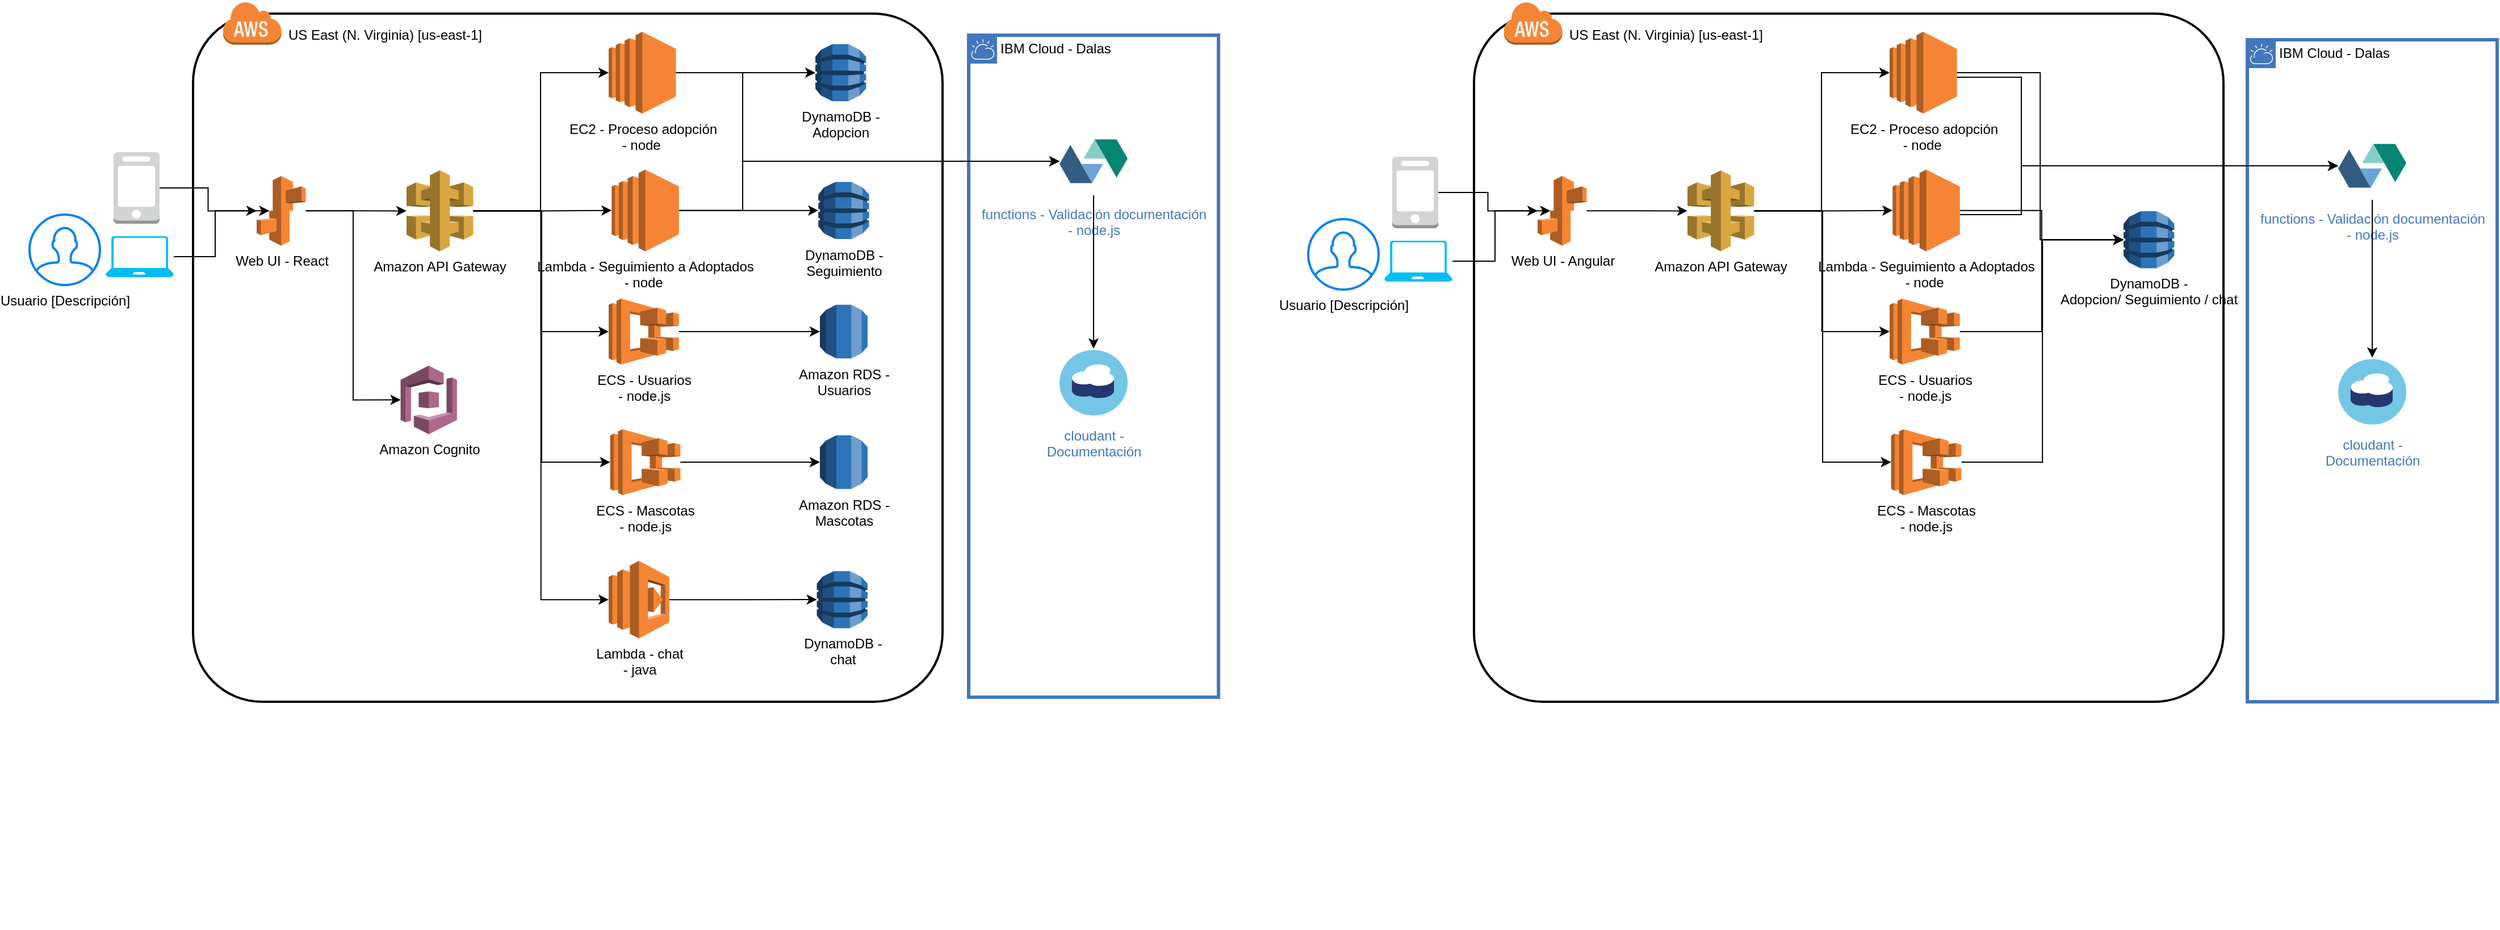 <mxfile version="14.6.9" type="github">
  <diagram id="TSc8M2aQanpHi99RWJcm" name="Page-1">
    <mxGraphModel dx="1504" dy="682" grid="0" gridSize="10" guides="1" tooltips="1" connect="1" arrows="1" fold="1" page="1" pageScale="1" pageWidth="850" pageHeight="1100" math="0" shadow="0">
      <root>
        <mxCell id="0" />
        <mxCell id="1" parent="0" />
        <mxCell id="v8qC128liEodUwgJ5zLA-15" value="" style="group" parent="1" vertex="1" connectable="0">
          <mxGeometry x="185" y="39" width="660" height="817" as="geometry" />
        </mxCell>
        <mxCell id="v8qC128liEodUwgJ5zLA-13" value="" style="rounded=1;arcSize=10;dashed=0;fillColor=none;gradientColor=none;strokeWidth=2;" parent="v8qC128liEodUwgJ5zLA-15" vertex="1">
          <mxGeometry y="11" width="660" height="606" as="geometry" />
        </mxCell>
        <mxCell id="v8qC128liEodUwgJ5zLA-14" value="" style="dashed=0;html=1;shape=mxgraph.aws3.cloud;fillColor=#F58536;gradientColor=none;dashed=0;" parent="v8qC128liEodUwgJ5zLA-15" vertex="1">
          <mxGeometry x="26" width="51.82" height="38.35" as="geometry" />
        </mxCell>
        <mxCell id="v8qC128liEodUwgJ5zLA-16" value="US East (N. Virginia) [us-east-1]" style="text;whiteSpace=wrap;html=1;" parent="v8qC128liEodUwgJ5zLA-15" vertex="1">
          <mxGeometry x="81.822" y="15.765" width="219.197" height="28.153" as="geometry" />
        </mxCell>
        <mxCell id="v8qC128liEodUwgJ5zLA-21" value="DynamoDB - &lt;br&gt;chat" style="outlineConnect=0;dashed=0;verticalLabelPosition=bottom;verticalAlign=top;align=center;html=1;shape=mxgraph.aws3.dynamo_db;fillColor=#2E73B8;gradientColor=none;" parent="v8qC128liEodUwgJ5zLA-15" vertex="1">
          <mxGeometry x="549.337" y="501.948" width="44.684" height="50.274" as="geometry" />
        </mxCell>
        <mxCell id="v8qC128liEodUwgJ5zLA-22" value="Amazon RDS - &lt;br&gt;Usuarios" style="outlineConnect=0;dashed=0;verticalLabelPosition=bottom;verticalAlign=top;align=center;html=1;shape=mxgraph.aws3.rds;fillColor=#2E73B8;gradientColor=none;" parent="v8qC128liEodUwgJ5zLA-15" vertex="1">
          <mxGeometry x="552.007" y="267.373" width="42.009" height="47.258" as="geometry" />
        </mxCell>
        <mxCell id="v8qC128liEodUwgJ5zLA-44" style="edgeStyle=orthogonalEdgeStyle;rounded=0;orthogonalLoop=1;jettySize=auto;html=1;" parent="v8qC128liEodUwgJ5zLA-15" source="v8qC128liEodUwgJ5zLA-18" target="v8qC128liEodUwgJ5zLA-21" edge="1">
          <mxGeometry relative="1" as="geometry" />
        </mxCell>
        <mxCell id="v8qC128liEodUwgJ5zLA-18" value="Lambda - chat&lt;br&gt;- java" style="outlineConnect=0;dashed=0;verticalLabelPosition=bottom;verticalAlign=top;align=center;html=1;shape=mxgraph.aws3.lambda;fillColor=#F58534;gradientColor=none;" parent="v8qC128liEodUwgJ5zLA-15" vertex="1">
          <mxGeometry x="366.002" y="492.9" width="53.291" height="68.373" as="geometry" />
        </mxCell>
        <mxCell id="v8qC128liEodUwgJ5zLA-45" style="edgeStyle=orthogonalEdgeStyle;rounded=0;orthogonalLoop=1;jettySize=auto;html=1;entryX=0;entryY=0.5;entryDx=0;entryDy=0;entryPerimeter=0;" parent="v8qC128liEodUwgJ5zLA-15" source="v8qC128liEodUwgJ5zLA-20" target="v8qC128liEodUwgJ5zLA-18" edge="1">
          <mxGeometry relative="1" as="geometry" />
        </mxCell>
        <mxCell id="v8qC128liEodUwgJ5zLA-46" style="edgeStyle=orthogonalEdgeStyle;rounded=0;orthogonalLoop=1;jettySize=auto;html=1;entryX=0;entryY=0.5;entryDx=0;entryDy=0;entryPerimeter=0;" parent="v8qC128liEodUwgJ5zLA-15" source="v8qC128liEodUwgJ5zLA-20" target="v8qC128liEodUwgJ5zLA-34" edge="1">
          <mxGeometry relative="1" as="geometry" />
        </mxCell>
        <mxCell id="v8qC128liEodUwgJ5zLA-47" style="edgeStyle=orthogonalEdgeStyle;rounded=0;orthogonalLoop=1;jettySize=auto;html=1;entryX=0;entryY=0.5;entryDx=0;entryDy=0;entryPerimeter=0;" parent="v8qC128liEodUwgJ5zLA-15" source="v8qC128liEodUwgJ5zLA-20" target="v8qC128liEodUwgJ5zLA-43" edge="1">
          <mxGeometry relative="1" as="geometry">
            <Array as="points">
              <mxPoint x="306" y="185" />
              <mxPoint x="306" y="63" />
            </Array>
          </mxGeometry>
        </mxCell>
        <mxCell id="-8XbL1ZFzGYLxcRlFS9n-6" style="edgeStyle=orthogonalEdgeStyle;rounded=0;orthogonalLoop=1;jettySize=auto;html=1;entryX=0;entryY=0.5;entryDx=0;entryDy=0;entryPerimeter=0;" parent="v8qC128liEodUwgJ5zLA-15" source="v8qC128liEodUwgJ5zLA-20" target="-8XbL1ZFzGYLxcRlFS9n-1" edge="1">
          <mxGeometry relative="1" as="geometry" />
        </mxCell>
        <mxCell id="-8XbL1ZFzGYLxcRlFS9n-12" style="edgeStyle=orthogonalEdgeStyle;rounded=0;orthogonalLoop=1;jettySize=auto;html=1;entryX=0;entryY=0.5;entryDx=0;entryDy=0;entryPerimeter=0;" parent="v8qC128liEodUwgJ5zLA-15" source="v8qC128liEodUwgJ5zLA-20" target="-8XbL1ZFzGYLxcRlFS9n-8" edge="1">
          <mxGeometry relative="1" as="geometry">
            <Array as="points">
              <mxPoint x="307" y="185" />
              <mxPoint x="307" y="406" />
            </Array>
          </mxGeometry>
        </mxCell>
        <mxCell id="v8qC128liEodUwgJ5zLA-20" value="Amazon API Gateway" style="outlineConnect=0;dashed=0;verticalLabelPosition=bottom;verticalAlign=top;align=center;html=1;shape=mxgraph.aws3.api_gateway;fillColor=#D9A741;gradientColor=none;" parent="v8qC128liEodUwgJ5zLA-15" vertex="1">
          <mxGeometry x="187.997" y="148.971" width="58.721" height="71.389" as="geometry" />
        </mxCell>
        <mxCell id="v8qC128liEodUwgJ5zLA-19" value="Amazon Cognito" style="outlineConnect=0;dashed=0;verticalLabelPosition=bottom;verticalAlign=top;align=center;html=1;shape=mxgraph.aws3.cognito;fillColor=#AD688B;gradientColor=none;" parent="v8qC128liEodUwgJ5zLA-15" vertex="1">
          <mxGeometry x="182.786" y="320.997" width="49.631" height="60.329" as="geometry" />
        </mxCell>
        <mxCell id="v8qC128liEodUwgJ5zLA-48" style="edgeStyle=orthogonalEdgeStyle;rounded=0;orthogonalLoop=1;jettySize=auto;html=1;" parent="v8qC128liEodUwgJ5zLA-15" source="v8qC128liEodUwgJ5zLA-17" target="v8qC128liEodUwgJ5zLA-20" edge="1">
          <mxGeometry relative="1" as="geometry" />
        </mxCell>
        <mxCell id="v8qC128liEodUwgJ5zLA-54" style="edgeStyle=orthogonalEdgeStyle;rounded=0;orthogonalLoop=1;jettySize=auto;html=1;entryX=0;entryY=0.5;entryDx=0;entryDy=0;entryPerimeter=0;" parent="v8qC128liEodUwgJ5zLA-15" source="v8qC128liEodUwgJ5zLA-17" target="v8qC128liEodUwgJ5zLA-19" edge="1">
          <mxGeometry relative="1" as="geometry" />
        </mxCell>
        <mxCell id="v8qC128liEodUwgJ5zLA-17" value="Web UI - React" style="outlineConnect=0;dashed=0;verticalLabelPosition=bottom;verticalAlign=top;align=center;html=1;shape=mxgraph.aws3.elastic_beanstalk;fillColor=#F58534;gradientColor=none;" parent="v8qC128liEodUwgJ5zLA-15" vertex="1">
          <mxGeometry x="56.003" y="153.995" width="43.236" height="61.334" as="geometry" />
        </mxCell>
        <mxCell id="v8qC128liEodUwgJ5zLA-62" style="edgeStyle=orthogonalEdgeStyle;rounded=0;orthogonalLoop=1;jettySize=auto;html=1;entryX=0;entryY=0.5;entryDx=0;entryDy=0;entryPerimeter=0;" parent="v8qC128liEodUwgJ5zLA-15" source="v8qC128liEodUwgJ5zLA-34" target="v8qC128liEodUwgJ5zLA-22" edge="1">
          <mxGeometry relative="1" as="geometry" />
        </mxCell>
        <mxCell id="v8qC128liEodUwgJ5zLA-34" value="ECS - Usuarios&lt;br&gt;- node.js" style="outlineConnect=0;dashed=0;verticalLabelPosition=bottom;verticalAlign=top;align=center;html=1;shape=mxgraph.aws3.ecs;fillColor=#F58534;gradientColor=none;" parent="v8qC128liEodUwgJ5zLA-15" vertex="1">
          <mxGeometry x="366.0" y="262.0" width="61.87" height="58" as="geometry" />
        </mxCell>
        <mxCell id="v8qC128liEodUwgJ5zLA-64" style="edgeStyle=orthogonalEdgeStyle;rounded=0;orthogonalLoop=1;jettySize=auto;html=1;entryX=0;entryY=0.5;entryDx=0;entryDy=0;entryPerimeter=0;" parent="v8qC128liEodUwgJ5zLA-15" source="v8qC128liEodUwgJ5zLA-43" target="v8qC128liEodUwgJ5zLA-63" edge="1">
          <mxGeometry relative="1" as="geometry" />
        </mxCell>
        <mxCell id="v8qC128liEodUwgJ5zLA-43" value="EC2 - Proceso adopción&lt;br&gt;- node&amp;nbsp;" style="outlineConnect=0;dashed=0;verticalLabelPosition=bottom;verticalAlign=top;align=center;html=1;shape=mxgraph.aws3.ec2;fillColor=#F58534;gradientColor=none;dashPattern=1 1;" parent="v8qC128liEodUwgJ5zLA-15" vertex="1">
          <mxGeometry x="366" y="27" width="59.23" height="72" as="geometry" />
        </mxCell>
        <mxCell id="v8qC128liEodUwgJ5zLA-63" value="DynamoDB - &lt;br&gt;Adopcion" style="outlineConnect=0;dashed=0;verticalLabelPosition=bottom;verticalAlign=top;align=center;html=1;shape=mxgraph.aws3.dynamo_db;fillColor=#2E73B8;gradientColor=none;" parent="v8qC128liEodUwgJ5zLA-15" vertex="1">
          <mxGeometry x="547.997" y="37.868" width="44.684" height="50.274" as="geometry" />
        </mxCell>
        <mxCell id="-8XbL1ZFzGYLxcRlFS9n-5" style="edgeStyle=orthogonalEdgeStyle;rounded=0;orthogonalLoop=1;jettySize=auto;html=1;entryX=0;entryY=0.5;entryDx=0;entryDy=0;entryPerimeter=0;" parent="v8qC128liEodUwgJ5zLA-15" source="-8XbL1ZFzGYLxcRlFS9n-1" target="-8XbL1ZFzGYLxcRlFS9n-2" edge="1">
          <mxGeometry relative="1" as="geometry" />
        </mxCell>
        <mxCell id="-8XbL1ZFzGYLxcRlFS9n-1" value="Lambda - Seguimiento a Adoptados&lt;br&gt;- node&amp;nbsp;" style="outlineConnect=0;dashed=0;verticalLabelPosition=bottom;verticalAlign=top;align=center;html=1;shape=mxgraph.aws3.ec2;fillColor=#F58534;gradientColor=none;dashPattern=1 1;" parent="v8qC128liEodUwgJ5zLA-15" vertex="1">
          <mxGeometry x="368.64" y="148.36" width="59.23" height="72" as="geometry" />
        </mxCell>
        <mxCell id="-8XbL1ZFzGYLxcRlFS9n-2" value="DynamoDB - &lt;br&gt;Seguimiento" style="outlineConnect=0;dashed=0;verticalLabelPosition=bottom;verticalAlign=top;align=center;html=1;shape=mxgraph.aws3.dynamo_db;fillColor=#2E73B8;gradientColor=none;" parent="v8qC128liEodUwgJ5zLA-15" vertex="1">
          <mxGeometry x="550.667" y="159.228" width="44.684" height="50.274" as="geometry" />
        </mxCell>
        <mxCell id="-8XbL1ZFzGYLxcRlFS9n-11" style="edgeStyle=orthogonalEdgeStyle;rounded=0;orthogonalLoop=1;jettySize=auto;html=1;entryX=0;entryY=0.5;entryDx=0;entryDy=0;entryPerimeter=0;" parent="v8qC128liEodUwgJ5zLA-15" source="-8XbL1ZFzGYLxcRlFS9n-8" target="-8XbL1ZFzGYLxcRlFS9n-10" edge="1">
          <mxGeometry relative="1" as="geometry" />
        </mxCell>
        <mxCell id="-8XbL1ZFzGYLxcRlFS9n-8" value="ECS - Mascotas&lt;br&gt;- node.js" style="outlineConnect=0;dashed=0;verticalLabelPosition=bottom;verticalAlign=top;align=center;html=1;shape=mxgraph.aws3.ecs;fillColor=#F58534;gradientColor=none;" parent="v8qC128liEodUwgJ5zLA-15" vertex="1">
          <mxGeometry x="367.32" y="377.0" width="61.87" height="58" as="geometry" />
        </mxCell>
        <mxCell id="-8XbL1ZFzGYLxcRlFS9n-10" value="Amazon RDS - &lt;br&gt;Mascotas" style="outlineConnect=0;dashed=0;verticalLabelPosition=bottom;verticalAlign=top;align=center;html=1;shape=mxgraph.aws3.rds;fillColor=#2E73B8;gradientColor=none;" parent="v8qC128liEodUwgJ5zLA-15" vertex="1">
          <mxGeometry x="552.007" y="382.373" width="42.009" height="47.258" as="geometry" />
        </mxCell>
        <mxCell id="v8qC128liEodUwgJ5zLA-23" value="Usuario [Descripción]" style="html=1;verticalLabelPosition=bottom;align=center;labelBackgroundColor=#ffffff;verticalAlign=top;strokeWidth=2;strokeColor=#0080F0;shadow=0;dashed=0;shape=mxgraph.ios7.icons.user;" parent="1" vertex="1">
          <mxGeometry x="41" y="227" width="62" height="62" as="geometry" />
        </mxCell>
        <mxCell id="v8qC128liEodUwgJ5zLA-52" style="edgeStyle=orthogonalEdgeStyle;rounded=0;orthogonalLoop=1;jettySize=auto;html=1;entryX=0.26;entryY=0.5;entryDx=0;entryDy=0;entryPerimeter=0;" parent="1" source="v8qC128liEodUwgJ5zLA-49" target="v8qC128liEodUwgJ5zLA-17" edge="1">
          <mxGeometry relative="1" as="geometry" />
        </mxCell>
        <mxCell id="v8qC128liEodUwgJ5zLA-49" value="" style="outlineConnect=0;dashed=0;verticalLabelPosition=bottom;verticalAlign=top;align=center;html=1;shape=mxgraph.aws3.mobile_client;fillColor=#D2D3D3;gradientColor=none;dashPattern=1 1;" parent="1" vertex="1">
          <mxGeometry x="115" y="172" width="40.5" height="63" as="geometry" />
        </mxCell>
        <mxCell id="v8qC128liEodUwgJ5zLA-53" style="edgeStyle=orthogonalEdgeStyle;rounded=0;orthogonalLoop=1;jettySize=auto;html=1;" parent="1" source="v8qC128liEodUwgJ5zLA-50" target="v8qC128liEodUwgJ5zLA-17" edge="1">
          <mxGeometry relative="1" as="geometry" />
        </mxCell>
        <mxCell id="v8qC128liEodUwgJ5zLA-50" value="" style="verticalLabelPosition=bottom;html=1;verticalAlign=top;align=center;strokeColor=none;fillColor=#00BEF2;shape=mxgraph.azure.laptop;pointerEvents=1;dashed=1;dashPattern=1 1;" parent="1" vertex="1">
          <mxGeometry x="108" y="246" width="60" height="36" as="geometry" />
        </mxCell>
        <mxCell id="v8qC128liEodUwgJ5zLA-8" value="IBM Cloud - Dalas" style="shape=mxgraph.ibm.box;prType=cloud;fontStyle=0;verticalAlign=top;align=left;spacingLeft=32;spacingTop=4;fillColor=none;rounded=0;whiteSpace=wrap;html=1;strokeColor=#4376BB;strokeWidth=3;dashed=0;container=1;spacing=-4;collapsible=0;expand=0;recursiveResize=0;" parent="1" vertex="1">
          <mxGeometry x="868" y="69" width="220" height="583" as="geometry" />
        </mxCell>
        <mxCell id="v8qC128liEodUwgJ5zLA-55" value="functions - Validación documentación&lt;br&gt;- node.js" style="aspect=fixed;perimeter=ellipsePerimeter;html=1;align=center;shadow=0;dashed=0;fontColor=#4277BB;labelBackgroundColor=#ffffff;fontSize=12;spacingTop=3;image;image=img/lib/ibm/miscellaneous/openwhisk.svg;dashPattern=1 1;" parent="v8qC128liEodUwgJ5zLA-8" vertex="1">
          <mxGeometry x="80" y="81" width="60" height="60" as="geometry" />
        </mxCell>
        <mxCell id="v8qC128liEodUwgJ5zLA-58" value="cloudant - &lt;br&gt;Documentación" style="aspect=fixed;perimeter=ellipsePerimeter;html=1;align=center;shadow=0;dashed=0;fontColor=#4277BB;labelBackgroundColor=#ffffff;fontSize=12;spacingTop=3;image;image=img/lib/ibm/miscellaneous/cloudant.svg;dashPattern=1 1;" parent="v8qC128liEodUwgJ5zLA-8" vertex="1">
          <mxGeometry x="80" y="276" width="60" height="60" as="geometry" />
        </mxCell>
        <mxCell id="v8qC128liEodUwgJ5zLA-66" style="edgeStyle=orthogonalEdgeStyle;rounded=0;orthogonalLoop=1;jettySize=auto;html=1;" parent="v8qC128liEodUwgJ5zLA-8" source="v8qC128liEodUwgJ5zLA-55" target="v8qC128liEodUwgJ5zLA-58" edge="1">
          <mxGeometry relative="1" as="geometry" />
        </mxCell>
        <mxCell id="v8qC128liEodUwgJ5zLA-65" style="edgeStyle=orthogonalEdgeStyle;rounded=0;orthogonalLoop=1;jettySize=auto;html=1;entryX=0;entryY=0.5;entryDx=0;entryDy=0;" parent="1" source="v8qC128liEodUwgJ5zLA-43" target="v8qC128liEodUwgJ5zLA-55" edge="1">
          <mxGeometry relative="1" as="geometry">
            <Array as="points">
              <mxPoint x="669" y="102" />
              <mxPoint x="669" y="180" />
            </Array>
          </mxGeometry>
        </mxCell>
        <mxCell id="-8XbL1ZFzGYLxcRlFS9n-7" style="edgeStyle=orthogonalEdgeStyle;rounded=0;orthogonalLoop=1;jettySize=auto;html=1;" parent="1" source="-8XbL1ZFzGYLxcRlFS9n-1" target="v8qC128liEodUwgJ5zLA-55" edge="1">
          <mxGeometry relative="1" as="geometry">
            <Array as="points">
              <mxPoint x="669" y="223" />
              <mxPoint x="669" y="180" />
            </Array>
          </mxGeometry>
        </mxCell>
        <mxCell id="VYypd768on3l88U3lYdz-1" value="" style="group" vertex="1" connectable="0" parent="1">
          <mxGeometry x="1313" y="39" width="660" height="817" as="geometry" />
        </mxCell>
        <mxCell id="VYypd768on3l88U3lYdz-2" value="" style="rounded=1;arcSize=10;dashed=0;fillColor=none;gradientColor=none;strokeWidth=2;" vertex="1" parent="VYypd768on3l88U3lYdz-1">
          <mxGeometry y="11" width="660" height="606" as="geometry" />
        </mxCell>
        <mxCell id="VYypd768on3l88U3lYdz-3" value="" style="dashed=0;html=1;shape=mxgraph.aws3.cloud;fillColor=#F58536;gradientColor=none;dashed=0;" vertex="1" parent="VYypd768on3l88U3lYdz-1">
          <mxGeometry x="26" width="51.82" height="38.35" as="geometry" />
        </mxCell>
        <mxCell id="VYypd768on3l88U3lYdz-4" value="US East (N. Virginia) [us-east-1]" style="text;whiteSpace=wrap;html=1;" vertex="1" parent="VYypd768on3l88U3lYdz-1">
          <mxGeometry x="81.822" y="15.765" width="219.197" height="28.153" as="geometry" />
        </mxCell>
        <mxCell id="VYypd768on3l88U3lYdz-10" style="edgeStyle=orthogonalEdgeStyle;rounded=0;orthogonalLoop=1;jettySize=auto;html=1;entryX=0;entryY=0.5;entryDx=0;entryDy=0;entryPerimeter=0;" edge="1" parent="VYypd768on3l88U3lYdz-1" source="VYypd768on3l88U3lYdz-14" target="VYypd768on3l88U3lYdz-20">
          <mxGeometry relative="1" as="geometry" />
        </mxCell>
        <mxCell id="VYypd768on3l88U3lYdz-11" style="edgeStyle=orthogonalEdgeStyle;rounded=0;orthogonalLoop=1;jettySize=auto;html=1;entryX=0;entryY=0.5;entryDx=0;entryDy=0;entryPerimeter=0;" edge="1" parent="VYypd768on3l88U3lYdz-1" source="VYypd768on3l88U3lYdz-14" target="VYypd768on3l88U3lYdz-22">
          <mxGeometry relative="1" as="geometry">
            <Array as="points">
              <mxPoint x="306" y="185" />
              <mxPoint x="306" y="63" />
            </Array>
          </mxGeometry>
        </mxCell>
        <mxCell id="VYypd768on3l88U3lYdz-12" style="edgeStyle=orthogonalEdgeStyle;rounded=0;orthogonalLoop=1;jettySize=auto;html=1;entryX=0;entryY=0.5;entryDx=0;entryDy=0;entryPerimeter=0;" edge="1" parent="VYypd768on3l88U3lYdz-1" source="VYypd768on3l88U3lYdz-14" target="VYypd768on3l88U3lYdz-25">
          <mxGeometry relative="1" as="geometry" />
        </mxCell>
        <mxCell id="VYypd768on3l88U3lYdz-13" style="edgeStyle=orthogonalEdgeStyle;rounded=0;orthogonalLoop=1;jettySize=auto;html=1;entryX=0;entryY=0.5;entryDx=0;entryDy=0;entryPerimeter=0;" edge="1" parent="VYypd768on3l88U3lYdz-1" source="VYypd768on3l88U3lYdz-14" target="VYypd768on3l88U3lYdz-28">
          <mxGeometry relative="1" as="geometry">
            <Array as="points">
              <mxPoint x="307" y="185" />
              <mxPoint x="307" y="406" />
            </Array>
          </mxGeometry>
        </mxCell>
        <mxCell id="VYypd768on3l88U3lYdz-14" value="Amazon API Gateway" style="outlineConnect=0;dashed=0;verticalLabelPosition=bottom;verticalAlign=top;align=center;html=1;shape=mxgraph.aws3.api_gateway;fillColor=#D9A741;gradientColor=none;" vertex="1" parent="VYypd768on3l88U3lYdz-1">
          <mxGeometry x="187.997" y="148.971" width="58.721" height="71.389" as="geometry" />
        </mxCell>
        <mxCell id="VYypd768on3l88U3lYdz-16" style="edgeStyle=orthogonalEdgeStyle;rounded=0;orthogonalLoop=1;jettySize=auto;html=1;" edge="1" parent="VYypd768on3l88U3lYdz-1" source="VYypd768on3l88U3lYdz-18" target="VYypd768on3l88U3lYdz-14">
          <mxGeometry relative="1" as="geometry" />
        </mxCell>
        <mxCell id="VYypd768on3l88U3lYdz-18" value="Web UI - Angular" style="outlineConnect=0;dashed=0;verticalLabelPosition=bottom;verticalAlign=top;align=center;html=1;shape=mxgraph.aws3.elastic_beanstalk;fillColor=#F58534;gradientColor=none;" vertex="1" parent="VYypd768on3l88U3lYdz-1">
          <mxGeometry x="56.003" y="153.995" width="43.236" height="61.334" as="geometry" />
        </mxCell>
        <mxCell id="VYypd768on3l88U3lYdz-19" style="edgeStyle=orthogonalEdgeStyle;rounded=0;orthogonalLoop=1;jettySize=auto;html=1;entryX=0;entryY=0.5;entryDx=0;entryDy=0;entryPerimeter=0;" edge="1" parent="VYypd768on3l88U3lYdz-1" source="VYypd768on3l88U3lYdz-20" target="VYypd768on3l88U3lYdz-23">
          <mxGeometry relative="1" as="geometry">
            <mxPoint x="555.997" y="291.002" as="targetPoint" />
          </mxGeometry>
        </mxCell>
        <mxCell id="VYypd768on3l88U3lYdz-20" value="ECS - Usuarios&lt;br&gt;- node.js" style="outlineConnect=0;dashed=0;verticalLabelPosition=bottom;verticalAlign=top;align=center;html=1;shape=mxgraph.aws3.ecs;fillColor=#F58534;gradientColor=none;" vertex="1" parent="VYypd768on3l88U3lYdz-1">
          <mxGeometry x="366.0" y="262.0" width="61.87" height="58" as="geometry" />
        </mxCell>
        <mxCell id="VYypd768on3l88U3lYdz-21" style="edgeStyle=orthogonalEdgeStyle;rounded=0;orthogonalLoop=1;jettySize=auto;html=1;entryX=0;entryY=0.5;entryDx=0;entryDy=0;entryPerimeter=0;" edge="1" parent="VYypd768on3l88U3lYdz-1" source="VYypd768on3l88U3lYdz-22" target="VYypd768on3l88U3lYdz-23">
          <mxGeometry relative="1" as="geometry" />
        </mxCell>
        <mxCell id="VYypd768on3l88U3lYdz-22" value="EC2 - Proceso adopción&lt;br&gt;- node&amp;nbsp;" style="outlineConnect=0;dashed=0;verticalLabelPosition=bottom;verticalAlign=top;align=center;html=1;shape=mxgraph.aws3.ec2;fillColor=#F58534;gradientColor=none;dashPattern=1 1;" vertex="1" parent="VYypd768on3l88U3lYdz-1">
          <mxGeometry x="366" y="27" width="59.23" height="72" as="geometry" />
        </mxCell>
        <mxCell id="VYypd768on3l88U3lYdz-23" value="DynamoDB - &lt;br&gt;Adopcion/ Seguimiento / chat" style="outlineConnect=0;dashed=0;verticalLabelPosition=bottom;verticalAlign=top;align=center;html=1;shape=mxgraph.aws3.dynamo_db;fillColor=#2E73B8;gradientColor=none;" vertex="1" parent="VYypd768on3l88U3lYdz-1">
          <mxGeometry x="571.997" y="184.998" width="44.684" height="50.274" as="geometry" />
        </mxCell>
        <mxCell id="VYypd768on3l88U3lYdz-24" style="edgeStyle=orthogonalEdgeStyle;rounded=0;orthogonalLoop=1;jettySize=auto;html=1;entryX=0;entryY=0.5;entryDx=0;entryDy=0;entryPerimeter=0;" edge="1" parent="VYypd768on3l88U3lYdz-1" source="VYypd768on3l88U3lYdz-25" target="VYypd768on3l88U3lYdz-23">
          <mxGeometry relative="1" as="geometry">
            <mxPoint x="550.667" y="184.365" as="targetPoint" />
          </mxGeometry>
        </mxCell>
        <mxCell id="VYypd768on3l88U3lYdz-25" value="Lambda - Seguimiento a Adoptados&lt;br&gt;- node&amp;nbsp;" style="outlineConnect=0;dashed=0;verticalLabelPosition=bottom;verticalAlign=top;align=center;html=1;shape=mxgraph.aws3.ec2;fillColor=#F58534;gradientColor=none;dashPattern=1 1;" vertex="1" parent="VYypd768on3l88U3lYdz-1">
          <mxGeometry x="368.64" y="148.36" width="59.23" height="72" as="geometry" />
        </mxCell>
        <mxCell id="VYypd768on3l88U3lYdz-27" style="edgeStyle=orthogonalEdgeStyle;rounded=0;orthogonalLoop=1;jettySize=auto;html=1;entryX=0;entryY=0.5;entryDx=0;entryDy=0;entryPerimeter=0;" edge="1" parent="VYypd768on3l88U3lYdz-1" source="VYypd768on3l88U3lYdz-28" target="VYypd768on3l88U3lYdz-23">
          <mxGeometry relative="1" as="geometry">
            <mxPoint x="555.997" y="304.234" as="targetPoint" />
          </mxGeometry>
        </mxCell>
        <mxCell id="VYypd768on3l88U3lYdz-28" value="ECS - Mascotas&lt;br&gt;- node.js" style="outlineConnect=0;dashed=0;verticalLabelPosition=bottom;verticalAlign=top;align=center;html=1;shape=mxgraph.aws3.ecs;fillColor=#F58534;gradientColor=none;" vertex="1" parent="VYypd768on3l88U3lYdz-1">
          <mxGeometry x="367.32" y="377.0" width="61.87" height="58" as="geometry" />
        </mxCell>
        <mxCell id="VYypd768on3l88U3lYdz-30" value="Usuario [Descripción]" style="html=1;verticalLabelPosition=bottom;align=center;labelBackgroundColor=#ffffff;verticalAlign=top;strokeWidth=2;strokeColor=#0080F0;shadow=0;dashed=0;shape=mxgraph.ios7.icons.user;" vertex="1" parent="1">
          <mxGeometry x="1167" y="231" width="62" height="62" as="geometry" />
        </mxCell>
        <mxCell id="VYypd768on3l88U3lYdz-31" style="edgeStyle=orthogonalEdgeStyle;rounded=0;orthogonalLoop=1;jettySize=auto;html=1;entryX=0.26;entryY=0.5;entryDx=0;entryDy=0;entryPerimeter=0;" edge="1" parent="1" source="VYypd768on3l88U3lYdz-32" target="VYypd768on3l88U3lYdz-18">
          <mxGeometry relative="1" as="geometry" />
        </mxCell>
        <mxCell id="VYypd768on3l88U3lYdz-32" value="" style="outlineConnect=0;dashed=0;verticalLabelPosition=bottom;verticalAlign=top;align=center;html=1;shape=mxgraph.aws3.mobile_client;fillColor=#D2D3D3;gradientColor=none;dashPattern=1 1;" vertex="1" parent="1">
          <mxGeometry x="1241" y="176" width="40.5" height="63" as="geometry" />
        </mxCell>
        <mxCell id="VYypd768on3l88U3lYdz-33" style="edgeStyle=orthogonalEdgeStyle;rounded=0;orthogonalLoop=1;jettySize=auto;html=1;" edge="1" parent="1" source="VYypd768on3l88U3lYdz-34" target="VYypd768on3l88U3lYdz-18">
          <mxGeometry relative="1" as="geometry" />
        </mxCell>
        <mxCell id="VYypd768on3l88U3lYdz-34" value="" style="verticalLabelPosition=bottom;html=1;verticalAlign=top;align=center;strokeColor=none;fillColor=#00BEF2;shape=mxgraph.azure.laptop;pointerEvents=1;dashed=1;dashPattern=1 1;" vertex="1" parent="1">
          <mxGeometry x="1234" y="250" width="60" height="36" as="geometry" />
        </mxCell>
        <mxCell id="VYypd768on3l88U3lYdz-35" value="IBM Cloud - Dalas" style="shape=mxgraph.ibm.box;prType=cloud;fontStyle=0;verticalAlign=top;align=left;spacingLeft=32;spacingTop=4;fillColor=none;rounded=0;whiteSpace=wrap;html=1;strokeColor=#4376BB;strokeWidth=3;dashed=0;container=1;spacing=-4;collapsible=0;expand=0;recursiveResize=0;" vertex="1" parent="1">
          <mxGeometry x="1994" y="73" width="220" height="583" as="geometry" />
        </mxCell>
        <mxCell id="VYypd768on3l88U3lYdz-36" value="functions - Validación documentación&lt;br&gt;- node.js" style="aspect=fixed;perimeter=ellipsePerimeter;html=1;align=center;shadow=0;dashed=0;fontColor=#4277BB;labelBackgroundColor=#ffffff;fontSize=12;spacingTop=3;image;image=img/lib/ibm/miscellaneous/openwhisk.svg;dashPattern=1 1;" vertex="1" parent="VYypd768on3l88U3lYdz-35">
          <mxGeometry x="80" y="81" width="60" height="60" as="geometry" />
        </mxCell>
        <mxCell id="VYypd768on3l88U3lYdz-37" value="cloudant - &lt;br&gt;Documentación" style="aspect=fixed;perimeter=ellipsePerimeter;html=1;align=center;shadow=0;dashed=0;fontColor=#4277BB;labelBackgroundColor=#ffffff;fontSize=12;spacingTop=3;image;image=img/lib/ibm/miscellaneous/cloudant.svg;dashPattern=1 1;" vertex="1" parent="VYypd768on3l88U3lYdz-35">
          <mxGeometry x="80" y="280" width="60" height="60" as="geometry" />
        </mxCell>
        <mxCell id="VYypd768on3l88U3lYdz-38" style="edgeStyle=orthogonalEdgeStyle;rounded=0;orthogonalLoop=1;jettySize=auto;html=1;" edge="1" parent="VYypd768on3l88U3lYdz-35" source="VYypd768on3l88U3lYdz-36" target="VYypd768on3l88U3lYdz-37">
          <mxGeometry relative="1" as="geometry" />
        </mxCell>
        <mxCell id="VYypd768on3l88U3lYdz-39" style="edgeStyle=orthogonalEdgeStyle;rounded=0;orthogonalLoop=1;jettySize=auto;html=1;entryX=0;entryY=0.5;entryDx=0;entryDy=0;" edge="1" parent="1" source="VYypd768on3l88U3lYdz-22" target="VYypd768on3l88U3lYdz-36">
          <mxGeometry relative="1" as="geometry">
            <Array as="points">
              <mxPoint x="1795" y="106" />
              <mxPoint x="1795" y="184" />
            </Array>
          </mxGeometry>
        </mxCell>
        <mxCell id="VYypd768on3l88U3lYdz-40" style="edgeStyle=orthogonalEdgeStyle;rounded=0;orthogonalLoop=1;jettySize=auto;html=1;" edge="1" parent="1" source="VYypd768on3l88U3lYdz-25" target="VYypd768on3l88U3lYdz-36">
          <mxGeometry relative="1" as="geometry">
            <Array as="points">
              <mxPoint x="1795" y="227" />
              <mxPoint x="1795" y="184" />
            </Array>
          </mxGeometry>
        </mxCell>
      </root>
    </mxGraphModel>
  </diagram>
</mxfile>
